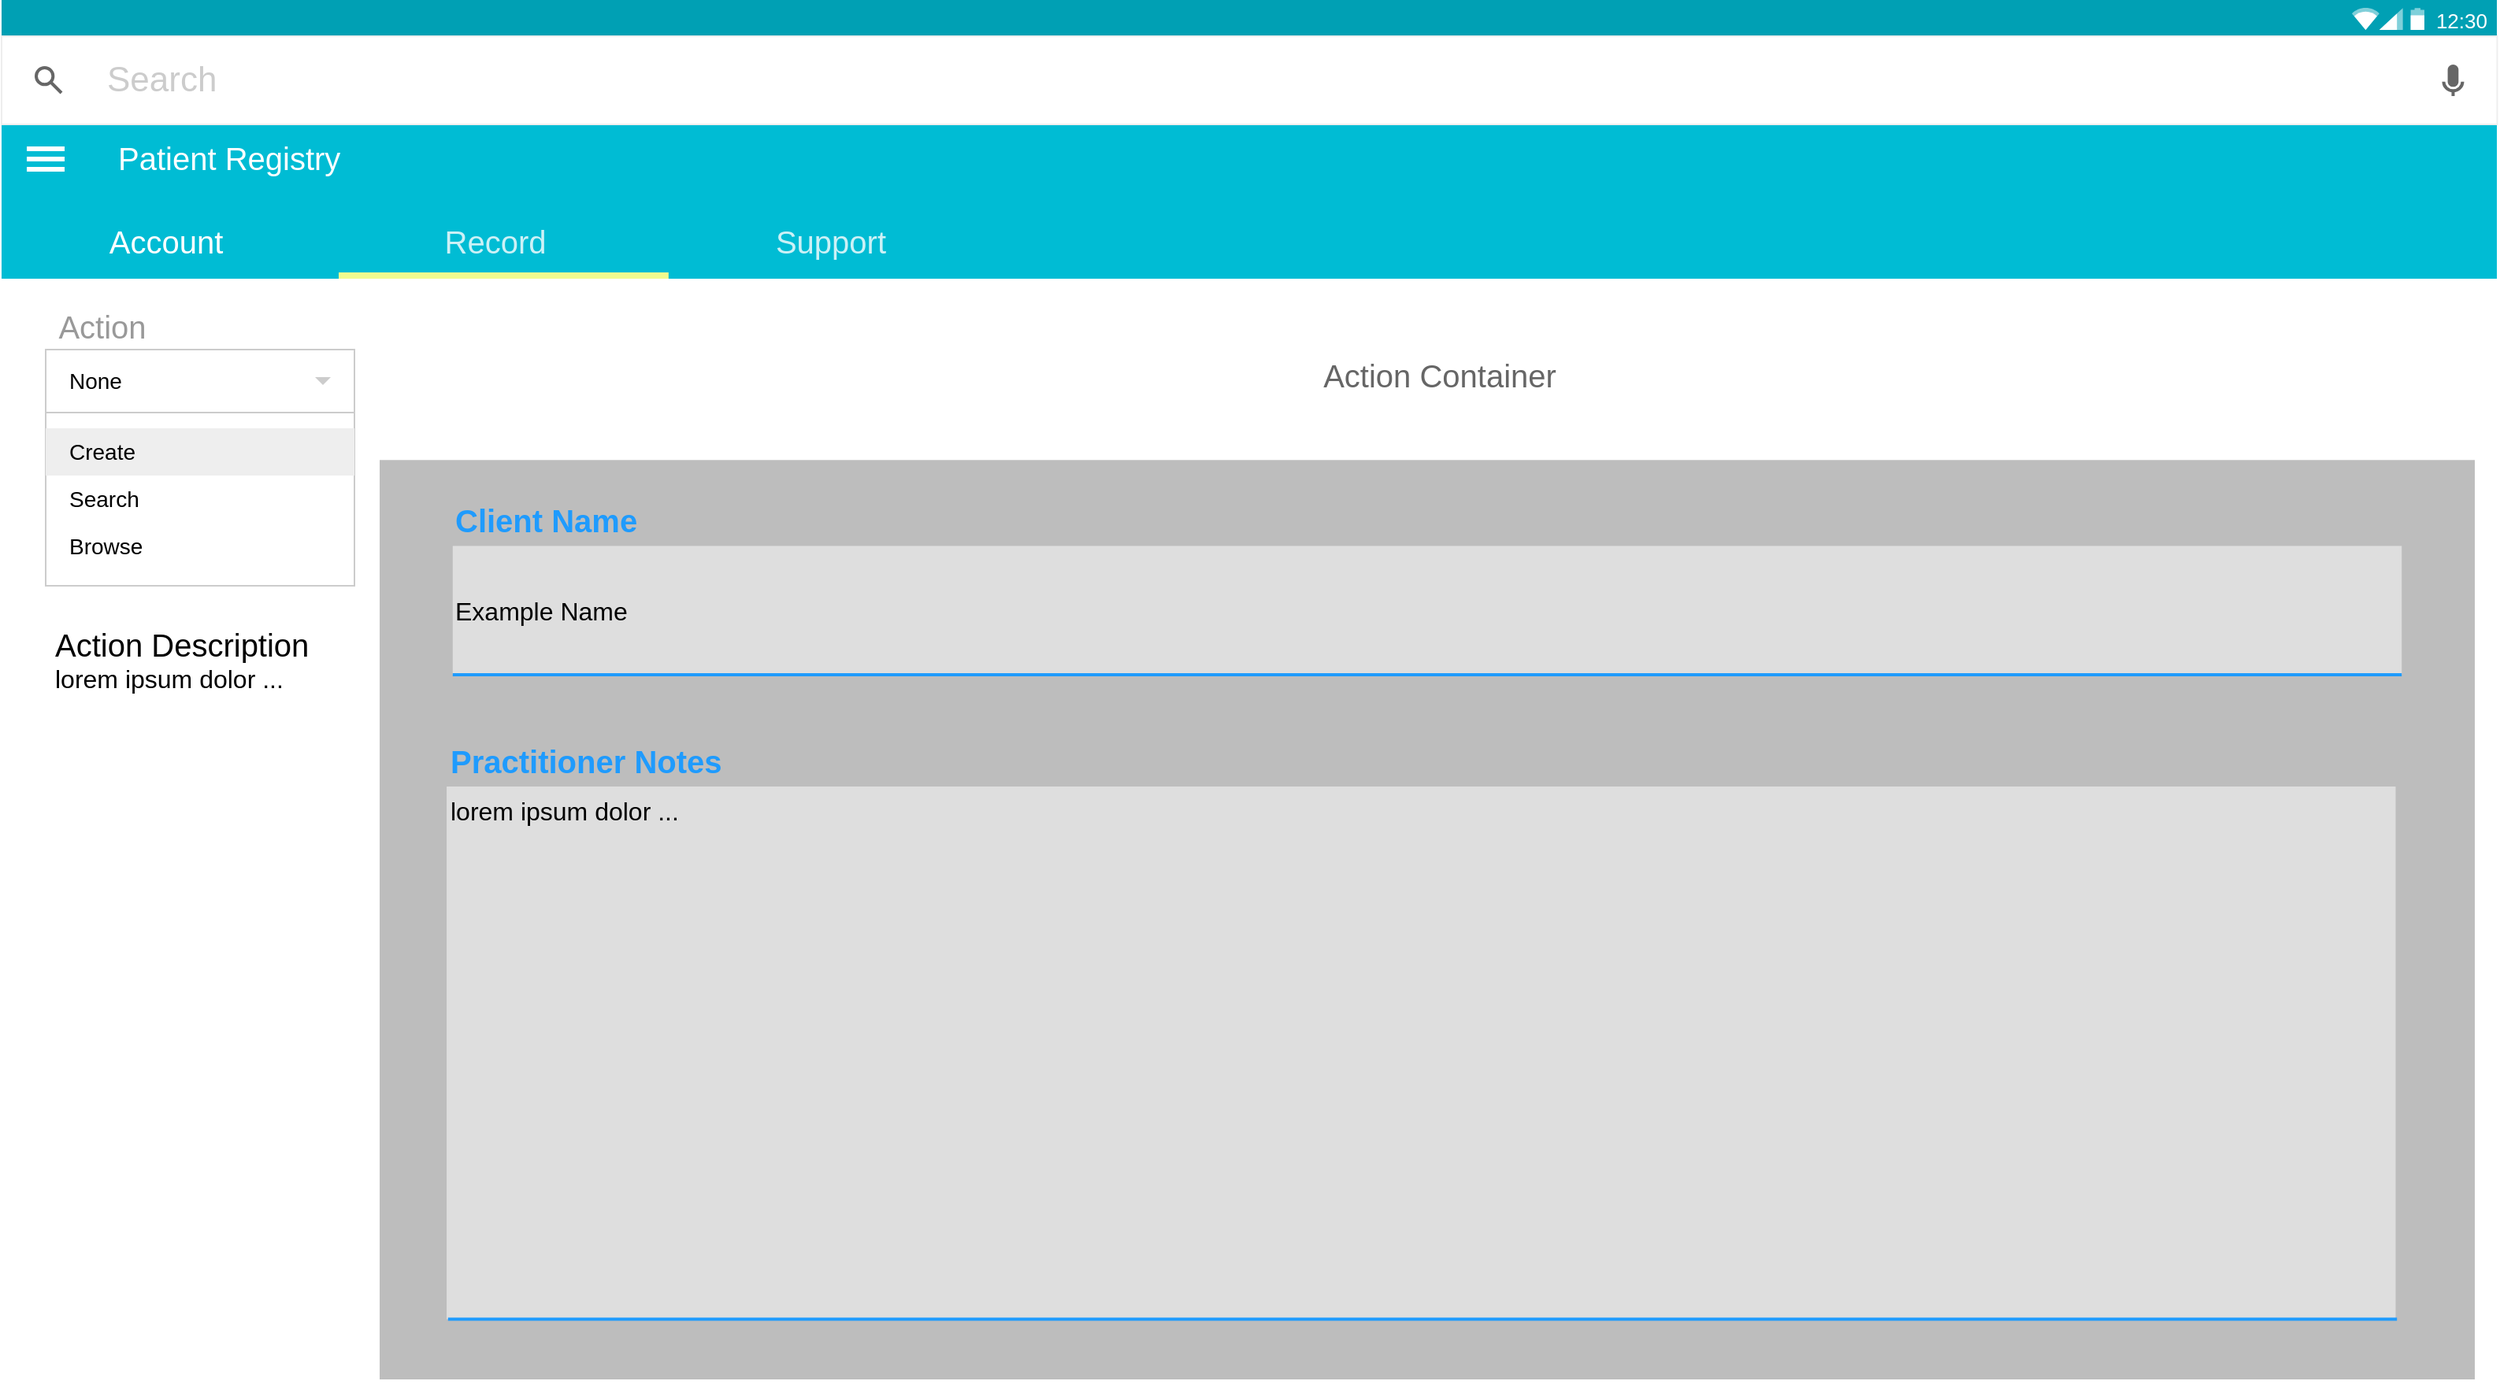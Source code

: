 <mxfile version="24.4.2" type="github" pages="4">
  <diagram name="desktop-remote" id="Gdic7sGwonePZ_yOQxv_">
    <mxGraphModel dx="1744" dy="1093" grid="1" gridSize="10" guides="1" tooltips="1" connect="1" arrows="1" fold="1" page="1" pageScale="1" pageWidth="1600" pageHeight="900" background="#ffffff" math="0" shadow="0">
      <root>
        <mxCell id="H3VDQaxpg4-asxOdAGOf-0" style=";html=1;" />
        <mxCell id="H3VDQaxpg4-asxOdAGOf-1" style=";html=1;" parent="H3VDQaxpg4-asxOdAGOf-0" />
        <mxCell id="H3VDQaxpg4-asxOdAGOf-2" value="" style="dashed=0;shape=rect;fillColor=#ffffff;strokeColor=none;movable=1;resizable=1;rotatable=1;deletable=1;editable=1;locked=0;connectable=1;" vertex="1" parent="H3VDQaxpg4-asxOdAGOf-1">
          <mxGeometry x="6" y="7" width="1584.23" height="883" as="geometry" />
        </mxCell>
        <mxCell id="H3VDQaxpg4-asxOdAGOf-3" value="" style="whiteSpace=wrap;html=1;fontSize=20;align=left;verticalAlign=top;fillColor=#00BCD4;strokeColor=none;fontColor=#FFFFFF;dashed=0;spacingTop=9;spacingLeft=72;" vertex="1" parent="H3VDQaxpg4-asxOdAGOf-2">
          <mxGeometry x="628" y="70" width="956" height="107" as="geometry" />
        </mxCell>
        <mxCell id="H3VDQaxpg4-asxOdAGOf-4" value="12:30" style="dashed=0;shape=rect;align=right;fillColor=#00A0B4;strokeColor=none;fontColor=#FFFFFF;spacingRight=4;spacingTop=1;fontStyle=0;fontSize=13;resizeWidth=1;html=1;whiteSpace=wrap;" vertex="1" parent="H3VDQaxpg4-asxOdAGOf-2">
          <mxGeometry width="1584.0" height="24" relative="1" as="geometry" />
        </mxCell>
        <mxCell id="H3VDQaxpg4-asxOdAGOf-5" value="" style="dashed=0;shape=mxgraph.gmdl.top_bar;strokeColor=none;" vertex="1" parent="H3VDQaxpg4-asxOdAGOf-4">
          <mxGeometry x="1" y="0.5" width="46" height="14" relative="1" as="geometry">
            <mxPoint x="-92" y="-7" as="offset" />
          </mxGeometry>
        </mxCell>
        <mxCell id="H3VDQaxpg4-asxOdAGOf-6" value="Patient Registry" style="dashed=0;shape=rect;strokeColor=none;fillColor=#00BCD4;resizeWidth=1;fontSize=20;fontColor=#FFFFFF;spacingTop=9;verticalAlign=top;align=left;spacingLeft=72;html=1;whiteSpace=wrap;" vertex="1" parent="H3VDQaxpg4-asxOdAGOf-2">
          <mxGeometry width="630" height="104" relative="1" as="geometry">
            <mxPoint y="73" as="offset" />
          </mxGeometry>
        </mxCell>
        <mxCell id="H3VDQaxpg4-asxOdAGOf-7" value="" style="dashed=0;shape=mxgraph.gmdl.preferences;strokeColor=none;fillColor=#ffffff;" vertex="1" parent="H3VDQaxpg4-asxOdAGOf-6">
          <mxGeometry width="24" height="16" relative="1" as="geometry">
            <mxPoint x="16" y="20" as="offset" />
          </mxGeometry>
        </mxCell>
        <mxCell id="H3VDQaxpg4-asxOdAGOf-8" value="&lt;font style=&quot;font-size: 20px;&quot;&gt;Account&lt;/font&gt;" style="text;fontSize=13;fontColor=#FFFFFF;verticalAlign=middle;align=center;resizeWidth=1;whiteSpace=wrap;html=1;" vertex="1" parent="H3VDQaxpg4-asxOdAGOf-6">
          <mxGeometry y="1" width="209.413" height="48" relative="1" as="geometry">
            <mxPoint y="-48" as="offset" />
          </mxGeometry>
        </mxCell>
        <mxCell id="H3VDQaxpg4-asxOdAGOf-9" value="Record" style="text;fontSize=20;fontColor=#FFFFFF;verticalAlign=middle;align=center;textOpacity=80;resizeWidth=1;html=1;whiteSpace=wrap;" vertex="1" parent="H3VDQaxpg4-asxOdAGOf-6">
          <mxGeometry x="0.33" y="1" width="211.173" height="48" relative="1" as="geometry">
            <mxPoint y="-48" as="offset" />
          </mxGeometry>
        </mxCell>
        <mxCell id="H3VDQaxpg4-asxOdAGOf-10" value="&lt;font style=&quot;font-size: 20px;&quot;&gt;Support&lt;/font&gt;" style="text;fontSize=13;fontColor=#FFFFFF;verticalAlign=middle;align=center;textOpacity=80;resizeWidth=1;html=1;whiteSpace=wrap;" vertex="1" parent="H3VDQaxpg4-asxOdAGOf-6">
          <mxGeometry x="0.67" y="1" width="209.413" height="48" relative="1" as="geometry">
            <mxPoint y="-48" as="offset" />
          </mxGeometry>
        </mxCell>
        <mxCell id="H3VDQaxpg4-asxOdAGOf-11" value="" style="dashed=0;shape=rect;strokeColor=none;fillColor=#F1FB8F;resizeWidth=1;" vertex="1" parent="H3VDQaxpg4-asxOdAGOf-6">
          <mxGeometry y="1" width="209.413" height="4" relative="1" as="geometry">
            <mxPoint x="214" y="-4" as="offset" />
          </mxGeometry>
        </mxCell>
        <mxCell id="H3VDQaxpg4-asxOdAGOf-19" value="Search" style="dashed=0;shape=rect;shadow=0;strokeColor=#eeeeee;strokeWidth=1;fillColor=#ffffff;fontSize=22;fontColor=#CCCCCC;align=left;spacingLeft=65;whiteSpace=wrap;html=1;" vertex="1" parent="H3VDQaxpg4-asxOdAGOf-2">
          <mxGeometry y="23" width="1584.23" height="56" as="geometry" />
        </mxCell>
        <mxCell id="H3VDQaxpg4-asxOdAGOf-20" value="" style="dashed=0;shape=mxgraph.gmdl.search;strokeWidth=2;strokeColor=#666666;" vertex="1" parent="H3VDQaxpg4-asxOdAGOf-19">
          <mxGeometry y="0.5" width="16" height="16" relative="1" as="geometry">
            <mxPoint x="22" y="-8" as="offset" />
          </mxGeometry>
        </mxCell>
        <mxCell id="H3VDQaxpg4-asxOdAGOf-21" value="" style="dashed=0;shape=mxgraph.gmdl.voice;strokeWidth=2;strokeColor=#666666;fillColor=#666666;" vertex="1" parent="H3VDQaxpg4-asxOdAGOf-19">
          <mxGeometry x="1" y="0.5" width="12" height="20" relative="1" as="geometry">
            <mxPoint x="-34" y="-10" as="offset" />
          </mxGeometry>
        </mxCell>
        <mxCell id="fB7q7In3S0O8qtufP-tv-7" value="" style="shape=rect;fillColor=#BDBDBD;strokeColor=none;shadow=0;" vertex="1" parent="H3VDQaxpg4-asxOdAGOf-2">
          <mxGeometry x="240" y="183" width="1330" height="693" as="geometry" />
        </mxCell>
        <mxCell id="fB7q7In3S0O8qtufP-tv-8" value="&lt;div style=&quot;font-size: 20px;&quot;&gt;Action Container&lt;br style=&quot;font-size: 20px;&quot;&gt;&lt;/div&gt;" style="shape=rect;strokeColor=none;whiteSpace=wrap;html=1;align=center;spacingLeft=16;fontColor=#666666;fontSize=20;" vertex="1" parent="fB7q7In3S0O8qtufP-tv-7">
          <mxGeometry width="1330" height="109.134" as="geometry" />
        </mxCell>
        <mxCell id="fB7q7In3S0O8qtufP-tv-9" value="&lt;span style=&quot;font-size: 20px;&quot;&gt;Client Name&lt;/span&gt;" style="text;fontColor=#1F9BFD;fontSize=20;verticalAlign=middle;strokeColor=none;fillColor=none;whiteSpace=wrap;html=1;fontStyle=1" vertex="1" parent="fB7q7In3S0O8qtufP-tv-7">
          <mxGeometry x="46.395" y="106.406" width="1237.209" height="81.85" as="geometry" />
        </mxCell>
        <mxCell id="fB7q7In3S0O8qtufP-tv-10" value="Example Name" style="text;fontSize=16;verticalAlign=middle;strokeColor=none;fillColor=default;whiteSpace=wrap;html=1;labelBackgroundColor=none;labelBorderColor=none;opacity=50;" vertex="1" parent="fB7q7In3S0O8qtufP-tv-7">
          <mxGeometry x="46.395" y="163.701" width="1237.209" height="81.85" as="geometry" />
        </mxCell>
        <mxCell id="fB7q7In3S0O8qtufP-tv-11" value="" style="dashed=0;shape=line;strokeWidth=2;noLabel=1;strokeColor=#1F9BFD;" vertex="1" parent="fB7q7In3S0O8qtufP-tv-7">
          <mxGeometry x="46.395" y="231.909" width="1237.209" height="27.283" as="geometry" />
        </mxCell>
        <mxCell id="fB7q7In3S0O8qtufP-tv-12" value="lorem ipsum dolor ..." style="text;fontSize=16;verticalAlign=top;strokeColor=none;fillColor=default;whiteSpace=wrap;html=1;labelBackgroundColor=none;labelBorderColor=none;opacity=50;" vertex="1" parent="fB7q7In3S0O8qtufP-tv-7">
          <mxGeometry x="42.529" y="316.488" width="1237.209" height="338.315" as="geometry" />
        </mxCell>
        <mxCell id="fB7q7In3S0O8qtufP-tv-13" value="" style="dashed=0;shape=line;strokeWidth=2;noLabel=1;strokeColor=#1F9BFD;" vertex="1" parent="fB7q7In3S0O8qtufP-tv-7">
          <mxGeometry x="43.395" y="641.161" width="1237.209" height="27.283" as="geometry" />
        </mxCell>
        <mxCell id="fB7q7In3S0O8qtufP-tv-14" value="Practitioner Notes" style="text;fontColor=#1F9BFD;fontSize=20;verticalAlign=middle;strokeColor=none;fillColor=none;whiteSpace=wrap;html=1;fontStyle=1" vertex="1" parent="fB7q7In3S0O8qtufP-tv-7">
          <mxGeometry x="42.529" y="259.193" width="1237.209" height="81.85" as="geometry" />
        </mxCell>
        <mxCell id="fB7q7In3S0O8qtufP-tv-15" value="&lt;div style=&quot;font-size: 20px;&quot;&gt;Action Description&lt;/div&gt;&lt;div style=&quot;font-size: 16px;&quot;&gt;&lt;font style=&quot;font-size: 16px;&quot;&gt;lorem ipsum dolor ...&lt;br&gt;&lt;/font&gt;&lt;/div&gt;" style="shape=rect;strokeColor=none;fillColor=default;fontColor=default;align=left;spacing=10;fontSize=20;spacingLeft=0;whiteSpace=wrap;html=1;verticalAlign=top;" vertex="1" parent="H3VDQaxpg4-asxOdAGOf-2">
          <mxGeometry x="24" y="383" width="196" height="477" as="geometry" />
        </mxCell>
        <mxCell id="fB7q7In3S0O8qtufP-tv-0" value="" style="dashed=0;align=center;fontSize=12;shape=rect;fillColor=#ffffff;strokeColor=#cccccc;shadow=0;" vertex="1" parent="H3VDQaxpg4-asxOdAGOf-1">
          <mxGeometry x="34" y="229" width="196" height="150" as="geometry" />
        </mxCell>
        <mxCell id="fB7q7In3S0O8qtufP-tv-1" value="None" style="shape=rect;fontColor=#000000;verticalAlign=middle;spacingLeft=13;fontSize=14;strokeColor=#cccccc;align=left;resizeWidth=1;whiteSpace=wrap;html=1;" vertex="1" parent="fB7q7In3S0O8qtufP-tv-0">
          <mxGeometry width="196" height="40" relative="1" as="geometry" />
        </mxCell>
        <mxCell id="fB7q7In3S0O8qtufP-tv-2" value="" style="dashed=0;html=1;shape=mxgraph.gmdl.triangle;fillColor=#cccccc;strokeColor=none;" vertex="1" parent="fB7q7In3S0O8qtufP-tv-1">
          <mxGeometry x="1" y="0.5" width="10" height="5" relative="1" as="geometry">
            <mxPoint x="-25" y="-2.5" as="offset" />
          </mxGeometry>
        </mxCell>
        <mxCell id="fB7q7In3S0O8qtufP-tv-3" value="Create" style="shape=rect;align=left;fontColor=#000000;verticalAlign=middle;spacingLeft=13;fontSize=14;fillColor=#eeeeee;strokeColor=none;resizeWidth=1;whiteSpace=wrap;html=1;" vertex="1" parent="fB7q7In3S0O8qtufP-tv-0">
          <mxGeometry width="196" height="30" relative="1" as="geometry">
            <mxPoint y="50" as="offset" />
          </mxGeometry>
        </mxCell>
        <mxCell id="fB7q7In3S0O8qtufP-tv-4" value="Search" style="text;fontColor=#000000;verticalAlign=middle;spacingLeft=13;fontSize=14;resizeWidth=1;whiteSpace=wrap;html=1;" vertex="1" parent="fB7q7In3S0O8qtufP-tv-0">
          <mxGeometry width="196" height="30" relative="1" as="geometry">
            <mxPoint y="80" as="offset" />
          </mxGeometry>
        </mxCell>
        <mxCell id="fB7q7In3S0O8qtufP-tv-5" value="Browse" style="text;fontColor=#000000;verticalAlign=middle;spacingLeft=13;fontSize=14;resizeWidth=1;whiteSpace=wrap;html=1;" vertex="1" parent="fB7q7In3S0O8qtufP-tv-0">
          <mxGeometry width="196" height="30" relative="1" as="geometry">
            <mxPoint y="110" as="offset" />
          </mxGeometry>
        </mxCell>
        <mxCell id="fB7q7In3S0O8qtufP-tv-6" value="&lt;div align=&quot;center&quot; style=&quot;font-size: 20px;&quot;&gt;Action&lt;/div&gt;" style="text;fontColor=#999999;fontSize=20;verticalAlign=middle;strokeColor=none;fillColor=none;whiteSpace=wrap;html=1;align=center;" vertex="1" parent="H3VDQaxpg4-asxOdAGOf-1">
          <mxGeometry x="20" y="199" width="100" height="30" as="geometry" />
        </mxCell>
      </root>
    </mxGraphModel>
  </diagram>
  <diagram name="mobile-record" id="Gj52q8GhxBq_P-oeqHJD">
    <mxGraphModel dx="1221" dy="765" grid="1" gridSize="10" guides="1" tooltips="1" connect="1" arrows="1" fold="1" page="1" pageScale="0.41" pageWidth="900" pageHeight="1600" math="0" shadow="0">
      <root>
        <mxCell id="u29zFzrB0r52TXUVGwIv-0" />
        <mxCell id="u29zFzrB0r52TXUVGwIv-1" parent="u29zFzrB0r52TXUVGwIv-0" />
        <mxCell id="u29zFzrB0r52TXUVGwIv-2" value="" style="dashed=0;shape=rect;fillColor=#ffffff;strokeColor=none;movable=1;resizable=1;rotatable=1;deletable=1;editable=1;locked=0;connectable=1;" vertex="1" parent="u29zFzrB0r52TXUVGwIv-1">
          <mxGeometry x="6" y="7" width="360" height="642" as="geometry" />
        </mxCell>
        <mxCell id="u29zFzrB0r52TXUVGwIv-3" value="12:30" style="dashed=0;shape=rect;align=right;fillColor=#00A0B4;strokeColor=none;fontColor=#FFFFFF;spacingRight=4;spacingTop=1;fontStyle=0;fontSize=13;resizeWidth=1;html=1;whiteSpace=wrap;" vertex="1" parent="u29zFzrB0r52TXUVGwIv-2">
          <mxGeometry width="358" height="24" relative="1" as="geometry" />
        </mxCell>
        <mxCell id="u29zFzrB0r52TXUVGwIv-4" value="" style="dashed=0;shape=mxgraph.gmdl.top_bar;strokeColor=none;" vertex="1" parent="u29zFzrB0r52TXUVGwIv-3">
          <mxGeometry x="1" y="0.5" width="46" height="14" relative="1" as="geometry">
            <mxPoint x="-92" y="-7" as="offset" />
          </mxGeometry>
        </mxCell>
        <mxCell id="u29zFzrB0r52TXUVGwIv-5" value="Patient Registry" style="dashed=0;shape=rect;strokeColor=none;fillColor=#00BCD4;resizeWidth=1;fontSize=20;fontColor=#FFFFFF;spacingTop=9;verticalAlign=top;align=left;spacingLeft=72;html=1;whiteSpace=wrap;" vertex="1" parent="u29zFzrB0r52TXUVGwIv-2">
          <mxGeometry width="358" height="104" relative="1" as="geometry">
            <mxPoint y="24" as="offset" />
          </mxGeometry>
        </mxCell>
        <mxCell id="u29zFzrB0r52TXUVGwIv-6" value="" style="dashed=0;shape=mxgraph.gmdl.preferences;strokeColor=none;fillColor=#ffffff;" vertex="1" parent="u29zFzrB0r52TXUVGwIv-5">
          <mxGeometry width="24" height="16" relative="1" as="geometry">
            <mxPoint x="16" y="20" as="offset" />
          </mxGeometry>
        </mxCell>
        <mxCell id="u29zFzrB0r52TXUVGwIv-7" value="Account" style="text;fontSize=13;fontColor=#FFFFFF;verticalAlign=middle;align=center;resizeWidth=1;whiteSpace=wrap;html=1;" vertex="1" parent="u29zFzrB0r52TXUVGwIv-5">
          <mxGeometry y="1" width="119" height="48" relative="1" as="geometry">
            <mxPoint y="-48" as="offset" />
          </mxGeometry>
        </mxCell>
        <mxCell id="u29zFzrB0r52TXUVGwIv-8" value="Record" style="text;fontSize=13;fontColor=#FFFFFF;verticalAlign=middle;align=center;textOpacity=80;resizeWidth=1;html=1;whiteSpace=wrap;" vertex="1" parent="u29zFzrB0r52TXUVGwIv-5">
          <mxGeometry x="0.33" y="1" width="120" height="48" relative="1" as="geometry">
            <mxPoint y="-48" as="offset" />
          </mxGeometry>
        </mxCell>
        <mxCell id="u29zFzrB0r52TXUVGwIv-9" value="Support" style="text;fontSize=13;fontColor=#FFFFFF;verticalAlign=middle;align=center;textOpacity=80;resizeWidth=1;html=1;whiteSpace=wrap;" vertex="1" parent="u29zFzrB0r52TXUVGwIv-5">
          <mxGeometry x="0.67" y="1" width="119" height="48" relative="1" as="geometry">
            <mxPoint y="-48" as="offset" />
          </mxGeometry>
        </mxCell>
        <mxCell id="u29zFzrB0r52TXUVGwIv-10" value="" style="dashed=0;shape=rect;strokeColor=none;fillColor=#F1FB8F;resizeWidth=1;" vertex="1" parent="u29zFzrB0r52TXUVGwIv-5">
          <mxGeometry y="1" width="119" height="4" relative="1" as="geometry">
            <mxPoint x="119" y="-3" as="offset" />
          </mxGeometry>
        </mxCell>
        <mxCell id="u29zFzrB0r52TXUVGwIv-11" value="" style="dashed=0;shape=rect;strokeColor=none;fillColor=#000000;resizeWidth=1;" vertex="1" parent="u29zFzrB0r52TXUVGwIv-2">
          <mxGeometry y="1" width="358" height="48" relative="1" as="geometry">
            <mxPoint y="-48" as="offset" />
          </mxGeometry>
        </mxCell>
        <mxCell id="u29zFzrB0r52TXUVGwIv-12" value="" style="dashed=0;shape=mxgraph.gmdl.back;strokeColor=#ffffff;fillColor=#000000;strokeWidth=2;" vertex="1" parent="u29zFzrB0r52TXUVGwIv-11">
          <mxGeometry x="0.25" y="0.5" width="14" height="14" relative="1" as="geometry">
            <mxPoint x="-7" y="-7" as="offset" />
          </mxGeometry>
        </mxCell>
        <mxCell id="u29zFzrB0r52TXUVGwIv-13" value="" style="shape=ellipse;strokeColor=#ffffff;fillColor=#000000;strokeWidth=2;" vertex="1" parent="u29zFzrB0r52TXUVGwIv-11">
          <mxGeometry x="0.5" y="0.5" width="14" height="14" relative="1" as="geometry">
            <mxPoint x="-7" y="-7" as="offset" />
          </mxGeometry>
        </mxCell>
        <mxCell id="u29zFzrB0r52TXUVGwIv-14" value="" style="shape=rect;strokeColor=#ffffff;fillColor=#000000;strokeWidth=2;" vertex="1" parent="u29zFzrB0r52TXUVGwIv-11">
          <mxGeometry x="0.75" y="0.5" width="14" height="14" relative="1" as="geometry">
            <mxPoint x="-7" y="-7" as="offset" />
          </mxGeometry>
        </mxCell>
        <mxCell id="f3sV0_q_p_fA2RtlccKc-29" value="" style="dashed=0;align=center;fontSize=12;shape=rect;fillColor=#ffffff;strokeColor=#cccccc;shadow=0;" vertex="1" parent="u29zFzrB0r52TXUVGwIv-2">
          <mxGeometry x="14" y="171" width="100" height="150" as="geometry" />
        </mxCell>
        <mxCell id="f3sV0_q_p_fA2RtlccKc-30" value="None" style="shape=rect;fontColor=#000000;verticalAlign=middle;spacingLeft=13;fontSize=14;strokeColor=#cccccc;align=left;resizeWidth=1;whiteSpace=wrap;html=1;" vertex="1" parent="f3sV0_q_p_fA2RtlccKc-29">
          <mxGeometry width="100" height="40" relative="1" as="geometry" />
        </mxCell>
        <mxCell id="f3sV0_q_p_fA2RtlccKc-31" value="" style="dashed=0;html=1;shape=mxgraph.gmdl.triangle;fillColor=#cccccc;strokeColor=none;" vertex="1" parent="f3sV0_q_p_fA2RtlccKc-30">
          <mxGeometry x="1" y="0.5" width="10" height="5" relative="1" as="geometry">
            <mxPoint x="-25" y="-2.5" as="offset" />
          </mxGeometry>
        </mxCell>
        <mxCell id="f3sV0_q_p_fA2RtlccKc-32" value="Create" style="shape=rect;align=left;fontColor=#000000;verticalAlign=middle;spacingLeft=13;fontSize=14;fillColor=#eeeeee;strokeColor=none;resizeWidth=1;whiteSpace=wrap;html=1;" vertex="1" parent="f3sV0_q_p_fA2RtlccKc-29">
          <mxGeometry width="100" height="30" relative="1" as="geometry">
            <mxPoint y="50" as="offset" />
          </mxGeometry>
        </mxCell>
        <mxCell id="f3sV0_q_p_fA2RtlccKc-33" value="Search" style="text;fontColor=#000000;verticalAlign=middle;spacingLeft=13;fontSize=14;resizeWidth=1;whiteSpace=wrap;html=1;" vertex="1" parent="f3sV0_q_p_fA2RtlccKc-29">
          <mxGeometry width="100" height="30" relative="1" as="geometry">
            <mxPoint y="80" as="offset" />
          </mxGeometry>
        </mxCell>
        <mxCell id="f3sV0_q_p_fA2RtlccKc-34" value="Browse" style="text;fontColor=#000000;verticalAlign=middle;spacingLeft=13;fontSize=14;resizeWidth=1;whiteSpace=wrap;html=1;" vertex="1" parent="f3sV0_q_p_fA2RtlccKc-29">
          <mxGeometry width="100" height="30" relative="1" as="geometry">
            <mxPoint y="110" as="offset" />
          </mxGeometry>
        </mxCell>
        <mxCell id="f3sV0_q_p_fA2RtlccKc-35" value="&lt;div align=&quot;center&quot;&gt;Action&lt;/div&gt;" style="text;fontColor=#999999;fontSize=16;verticalAlign=middle;strokeColor=none;fillColor=none;whiteSpace=wrap;html=1;align=center;" vertex="1" parent="u29zFzrB0r52TXUVGwIv-2">
          <mxGeometry y="141" width="100" height="30" as="geometry" />
        </mxCell>
        <mxCell id="f3sV0_q_p_fA2RtlccKc-37" value="" style="shape=rect;fillColor=#BDBDBD;strokeColor=#BDBDBD;shadow=0;" vertex="1" parent="u29zFzrB0r52TXUVGwIv-2">
          <mxGeometry x="8" y="333" width="344" height="254" as="geometry" />
        </mxCell>
        <mxCell id="f3sV0_q_p_fA2RtlccKc-38" value="&lt;div&gt;Action Container&lt;br&gt;&lt;/div&gt;" style="shape=rect;strokeColor=none;whiteSpace=wrap;html=1;align=center;spacingLeft=16;fontColor=#666666;fontSize=14;" vertex="1" parent="f3sV0_q_p_fA2RtlccKc-37">
          <mxGeometry width="344" height="40" as="geometry" />
        </mxCell>
        <mxCell id="f3sV0_q_p_fA2RtlccKc-50" value="&lt;span style=&quot;font-size: 13px;&quot;&gt;Client Name&lt;/span&gt;" style="text;fontColor=#1F9BFD;fontSize=13;verticalAlign=middle;strokeColor=none;fillColor=none;whiteSpace=wrap;html=1;fontStyle=1" vertex="1" parent="f3sV0_q_p_fA2RtlccKc-37">
          <mxGeometry x="12" y="39" width="320" height="30" as="geometry" />
        </mxCell>
        <mxCell id="f3sV0_q_p_fA2RtlccKc-51" value="Example Name" style="text;fontSize=16;verticalAlign=middle;strokeColor=none;fillColor=default;whiteSpace=wrap;html=1;labelBackgroundColor=none;labelBorderColor=none;opacity=50;" vertex="1" parent="f3sV0_q_p_fA2RtlccKc-37">
          <mxGeometry x="12" y="60" width="320" height="30" as="geometry" />
        </mxCell>
        <mxCell id="f3sV0_q_p_fA2RtlccKc-52" value="" style="dashed=0;shape=line;strokeWidth=2;noLabel=1;strokeColor=#1F9BFD;" vertex="1" parent="f3sV0_q_p_fA2RtlccKc-37">
          <mxGeometry x="12" y="85" width="320" height="10" as="geometry" />
        </mxCell>
        <mxCell id="f3sV0_q_p_fA2RtlccKc-53" value="lorem ipsum dolor ..." style="text;fontSize=16;verticalAlign=top;strokeColor=none;fillColor=default;whiteSpace=wrap;html=1;labelBackgroundColor=none;labelBorderColor=none;opacity=50;" vertex="1" parent="f3sV0_q_p_fA2RtlccKc-37">
          <mxGeometry x="11" y="116" width="320" height="124" as="geometry" />
        </mxCell>
        <mxCell id="f3sV0_q_p_fA2RtlccKc-54" value="" style="dashed=0;shape=line;strokeWidth=2;noLabel=1;strokeColor=#1F9BFD;" vertex="1" parent="f3sV0_q_p_fA2RtlccKc-37">
          <mxGeometry x="12" y="235" width="320" height="10" as="geometry" />
        </mxCell>
        <mxCell id="f3sV0_q_p_fA2RtlccKc-55" value="Practitioner Notes" style="text;fontColor=#1F9BFD;fontSize=13;verticalAlign=middle;strokeColor=none;fillColor=none;whiteSpace=wrap;html=1;fontStyle=1" vertex="1" parent="f3sV0_q_p_fA2RtlccKc-37">
          <mxGeometry x="11" y="95" width="320" height="30" as="geometry" />
        </mxCell>
        <mxCell id="f3sV0_q_p_fA2RtlccKc-39" value="&lt;div&gt;Action Description&lt;/div&gt;&lt;div&gt;&lt;font style=&quot;font-size: 13px;&quot;&gt;lorem ipsum dolor ...&lt;/font&gt;&lt;br&gt;&lt;/div&gt;" style="shape=rect;strokeColor=none;fillColor=default;fontColor=default;align=left;spacing=10;fontSize=16;spacingLeft=0;whiteSpace=wrap;html=1;verticalAlign=top;" vertex="1" parent="u29zFzrB0r52TXUVGwIv-2">
          <mxGeometry x="122" y="132" width="230" height="188" as="geometry" />
        </mxCell>
      </root>
    </mxGraphModel>
  </diagram>
</mxfile>
